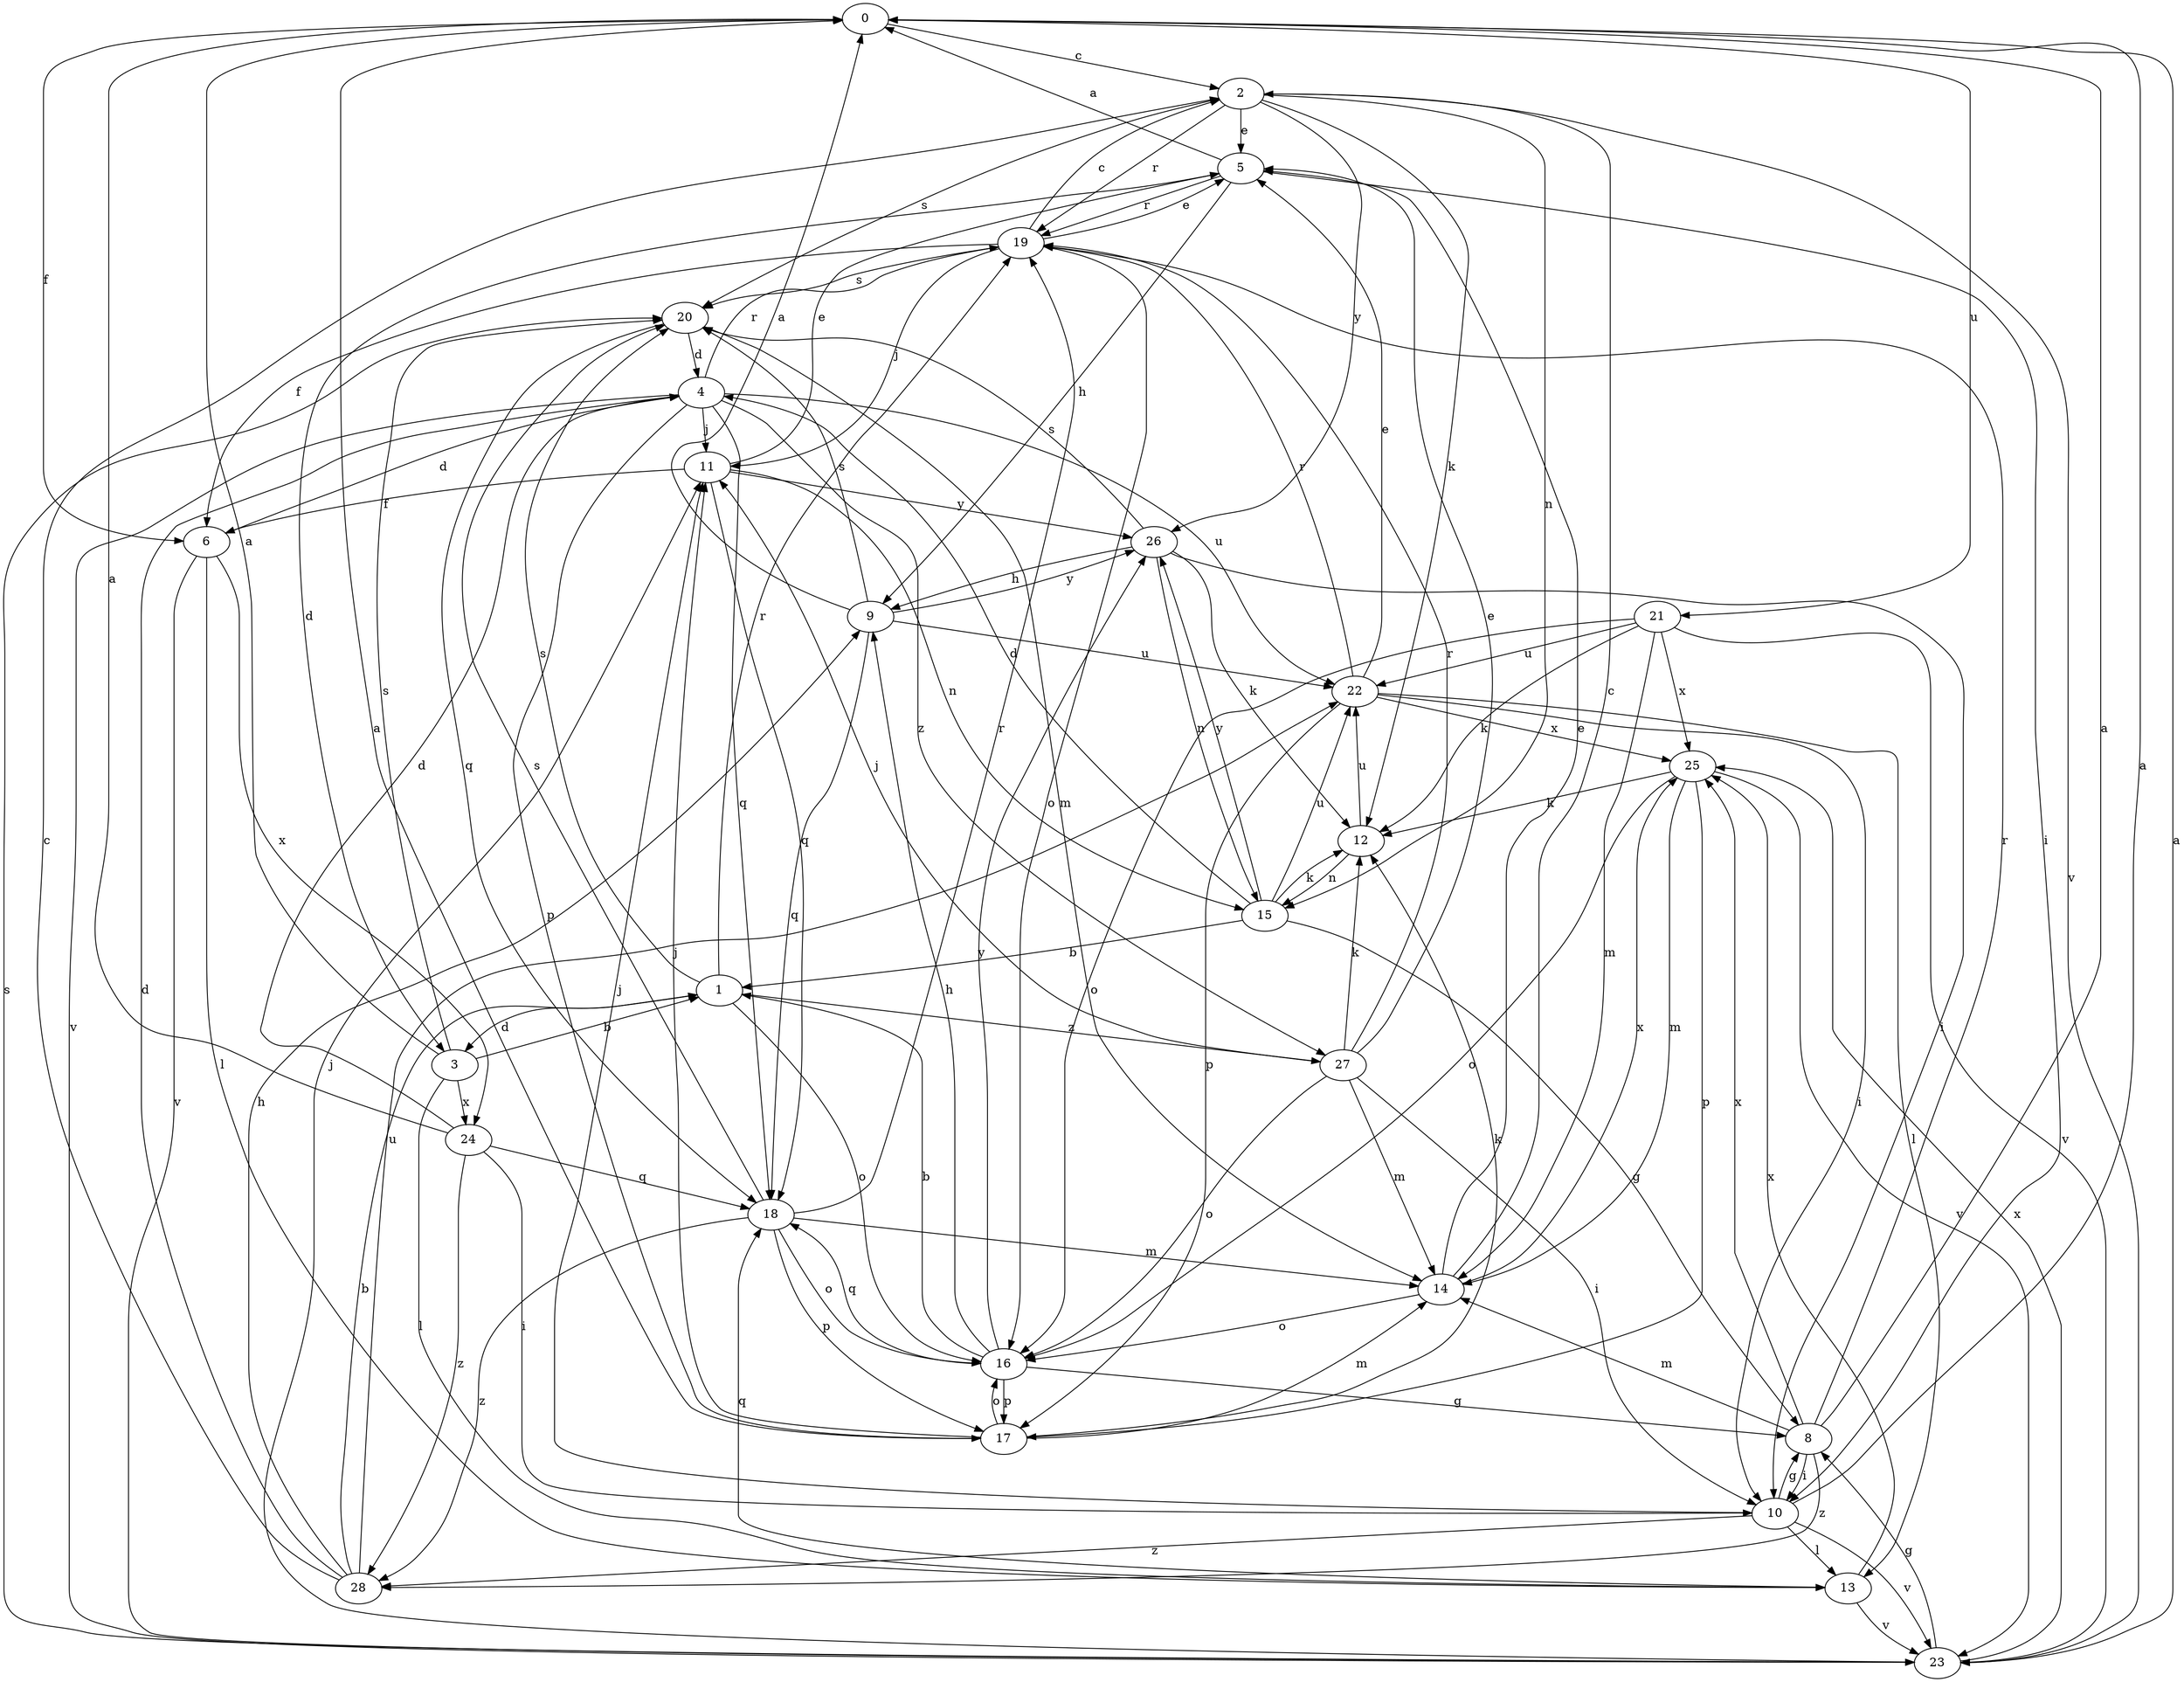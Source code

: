 strict digraph  {
0;
1;
2;
3;
4;
5;
6;
8;
9;
10;
11;
12;
13;
14;
15;
16;
17;
18;
19;
20;
21;
22;
23;
24;
25;
26;
27;
28;
0 -> 2  [label=c];
0 -> 6  [label=f];
0 -> 21  [label=u];
1 -> 3  [label=d];
1 -> 16  [label=o];
1 -> 19  [label=r];
1 -> 20  [label=s];
1 -> 27  [label=z];
2 -> 5  [label=e];
2 -> 12  [label=k];
2 -> 15  [label=n];
2 -> 19  [label=r];
2 -> 20  [label=s];
2 -> 23  [label=v];
2 -> 26  [label=y];
3 -> 0  [label=a];
3 -> 1  [label=b];
3 -> 13  [label=l];
3 -> 20  [label=s];
3 -> 24  [label=x];
4 -> 11  [label=j];
4 -> 17  [label=p];
4 -> 18  [label=q];
4 -> 19  [label=r];
4 -> 22  [label=u];
4 -> 23  [label=v];
4 -> 27  [label=z];
5 -> 0  [label=a];
5 -> 3  [label=d];
5 -> 9  [label=h];
5 -> 10  [label=i];
5 -> 19  [label=r];
6 -> 4  [label=d];
6 -> 13  [label=l];
6 -> 23  [label=v];
6 -> 24  [label=x];
8 -> 0  [label=a];
8 -> 10  [label=i];
8 -> 14  [label=m];
8 -> 19  [label=r];
8 -> 25  [label=x];
8 -> 28  [label=z];
9 -> 0  [label=a];
9 -> 18  [label=q];
9 -> 20  [label=s];
9 -> 22  [label=u];
9 -> 26  [label=y];
10 -> 0  [label=a];
10 -> 8  [label=g];
10 -> 11  [label=j];
10 -> 13  [label=l];
10 -> 23  [label=v];
10 -> 28  [label=z];
11 -> 5  [label=e];
11 -> 6  [label=f];
11 -> 15  [label=n];
11 -> 18  [label=q];
11 -> 26  [label=y];
12 -> 15  [label=n];
12 -> 22  [label=u];
13 -> 18  [label=q];
13 -> 23  [label=v];
13 -> 25  [label=x];
14 -> 2  [label=c];
14 -> 5  [label=e];
14 -> 16  [label=o];
14 -> 25  [label=x];
15 -> 1  [label=b];
15 -> 4  [label=d];
15 -> 8  [label=g];
15 -> 12  [label=k];
15 -> 22  [label=u];
15 -> 26  [label=y];
16 -> 1  [label=b];
16 -> 8  [label=g];
16 -> 9  [label=h];
16 -> 17  [label=p];
16 -> 18  [label=q];
16 -> 26  [label=y];
17 -> 0  [label=a];
17 -> 11  [label=j];
17 -> 12  [label=k];
17 -> 14  [label=m];
17 -> 16  [label=o];
18 -> 14  [label=m];
18 -> 16  [label=o];
18 -> 17  [label=p];
18 -> 19  [label=r];
18 -> 20  [label=s];
18 -> 28  [label=z];
19 -> 2  [label=c];
19 -> 5  [label=e];
19 -> 6  [label=f];
19 -> 11  [label=j];
19 -> 16  [label=o];
19 -> 20  [label=s];
20 -> 4  [label=d];
20 -> 14  [label=m];
20 -> 18  [label=q];
21 -> 12  [label=k];
21 -> 14  [label=m];
21 -> 16  [label=o];
21 -> 22  [label=u];
21 -> 23  [label=v];
21 -> 25  [label=x];
22 -> 5  [label=e];
22 -> 10  [label=i];
22 -> 13  [label=l];
22 -> 17  [label=p];
22 -> 19  [label=r];
22 -> 25  [label=x];
23 -> 0  [label=a];
23 -> 8  [label=g];
23 -> 11  [label=j];
23 -> 20  [label=s];
23 -> 25  [label=x];
24 -> 0  [label=a];
24 -> 4  [label=d];
24 -> 10  [label=i];
24 -> 18  [label=q];
24 -> 28  [label=z];
25 -> 12  [label=k];
25 -> 14  [label=m];
25 -> 16  [label=o];
25 -> 17  [label=p];
25 -> 23  [label=v];
26 -> 9  [label=h];
26 -> 10  [label=i];
26 -> 12  [label=k];
26 -> 15  [label=n];
26 -> 20  [label=s];
27 -> 5  [label=e];
27 -> 10  [label=i];
27 -> 11  [label=j];
27 -> 12  [label=k];
27 -> 14  [label=m];
27 -> 16  [label=o];
27 -> 19  [label=r];
28 -> 1  [label=b];
28 -> 2  [label=c];
28 -> 4  [label=d];
28 -> 9  [label=h];
28 -> 22  [label=u];
}
